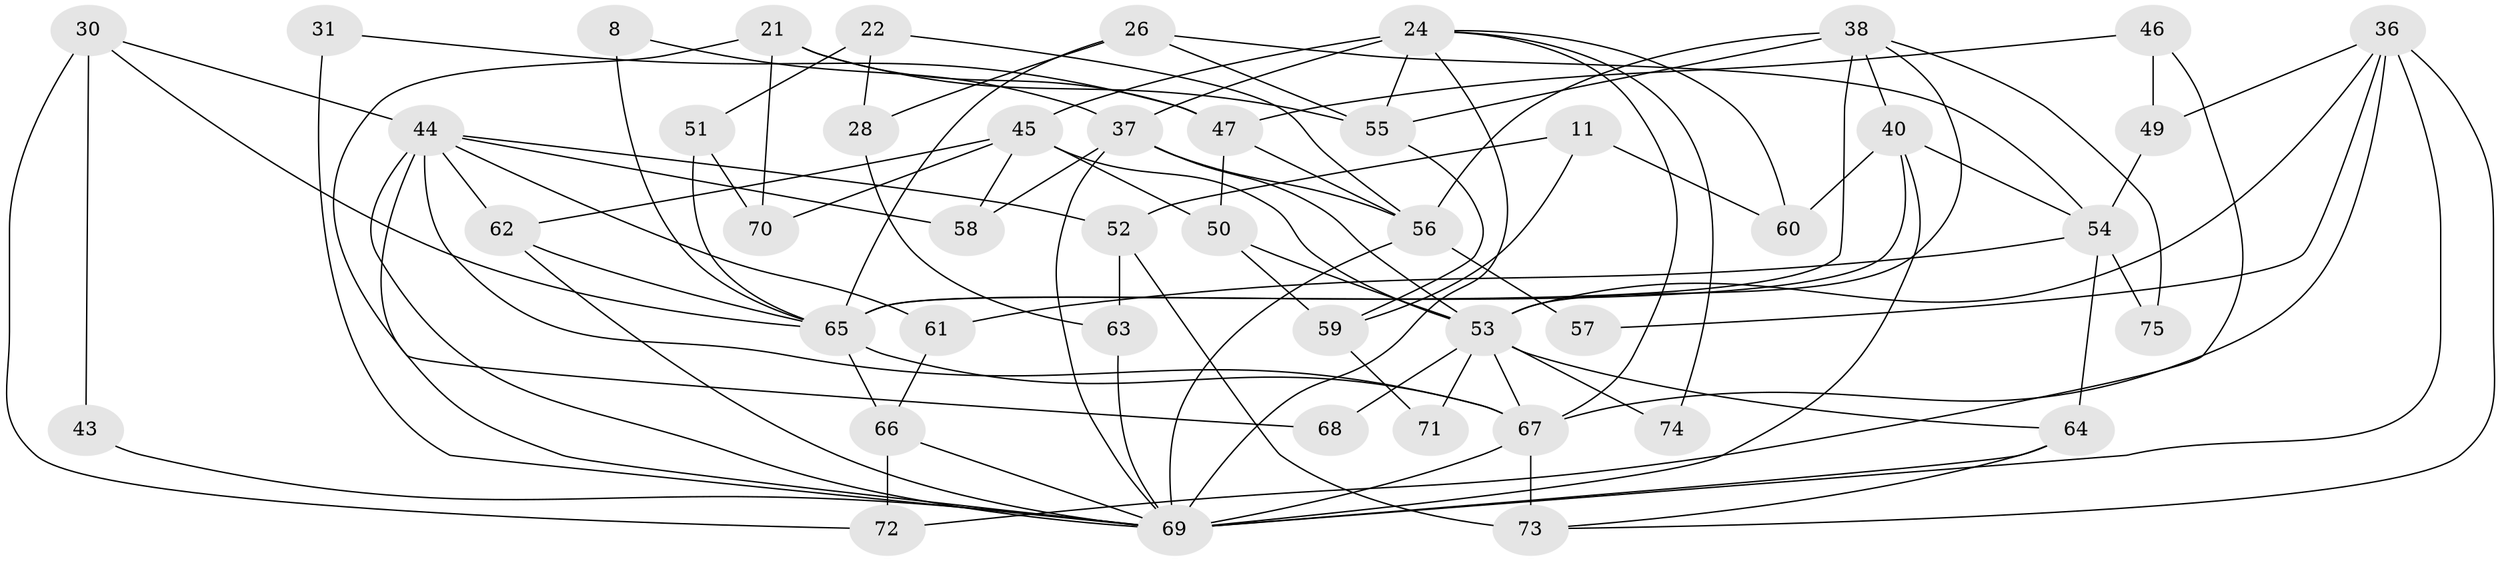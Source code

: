 // original degree distribution, {4: 0.28, 3: 0.28, 5: 0.14666666666666667, 2: 0.13333333333333333, 6: 0.10666666666666667, 8: 0.02666666666666667, 7: 0.02666666666666667}
// Generated by graph-tools (version 1.1) at 2025/53/03/04/25 21:53:39]
// undirected, 45 vertices, 99 edges
graph export_dot {
graph [start="1"]
  node [color=gray90,style=filled];
  8;
  11 [super="+1"];
  21;
  22;
  24;
  26;
  28;
  30;
  31;
  36 [super="+34+2"];
  37 [super="+18"];
  38 [super="+23"];
  40 [super="+25"];
  43;
  44 [super="+35"];
  45 [super="+39"];
  46;
  47;
  49;
  50 [super="+48"];
  51;
  52 [super="+6"];
  53 [super="+27+33"];
  54 [super="+13"];
  55 [super="+29"];
  56;
  57;
  58;
  59;
  60;
  61;
  62;
  63;
  64;
  65 [super="+12"];
  66;
  67 [super="+7+41+19"];
  68;
  69 [super="+32+42"];
  70;
  71;
  72;
  73 [super="+14"];
  74;
  75;
  8 -- 37;
  8 -- 65;
  11 -- 59;
  11 -- 60;
  11 -- 52;
  21 -- 47;
  21 -- 55;
  21 -- 70;
  21 -- 69;
  22 -- 51;
  22 -- 56;
  22 -- 28;
  24 -- 37;
  24 -- 45;
  24 -- 55 [weight=2];
  24 -- 60;
  24 -- 74;
  24 -- 67;
  24 -- 69;
  26 -- 28;
  26 -- 65;
  26 -- 54;
  26 -- 55;
  28 -- 63;
  30 -- 72;
  30 -- 43;
  30 -- 44;
  30 -- 65;
  31 -- 47;
  31 -- 69;
  36 -- 67 [weight=2];
  36 -- 49;
  36 -- 69 [weight=3];
  36 -- 53 [weight=3];
  36 -- 57;
  36 -- 73;
  37 -- 53;
  37 -- 56 [weight=2];
  37 -- 58;
  37 -- 69;
  38 -- 65;
  38 -- 75;
  38 -- 55 [weight=2];
  38 -- 40 [weight=2];
  38 -- 56;
  38 -- 53;
  40 -- 60;
  40 -- 65;
  40 -- 54;
  40 -- 69;
  43 -- 69;
  44 -- 58;
  44 -- 68 [weight=2];
  44 -- 52;
  44 -- 61;
  44 -- 62;
  44 -- 67 [weight=4];
  44 -- 69;
  45 -- 58;
  45 -- 70;
  45 -- 50 [weight=2];
  45 -- 62;
  45 -- 53;
  46 -- 47;
  46 -- 49;
  46 -- 72;
  47 -- 50;
  47 -- 56;
  49 -- 54;
  50 -- 53;
  50 -- 59 [weight=2];
  51 -- 70;
  51 -- 65;
  52 -- 73 [weight=2];
  52 -- 63;
  53 -- 68;
  53 -- 64;
  53 -- 67;
  53 -- 71;
  53 -- 74;
  54 -- 64 [weight=2];
  54 -- 75;
  54 -- 61;
  55 -- 59;
  56 -- 57;
  56 -- 69;
  59 -- 71;
  61 -- 66;
  62 -- 65;
  62 -- 69;
  63 -- 69;
  64 -- 69 [weight=3];
  64 -- 73;
  65 -- 66 [weight=2];
  65 -- 67;
  66 -- 72;
  66 -- 69;
  67 -- 73;
  67 -- 69;
}
